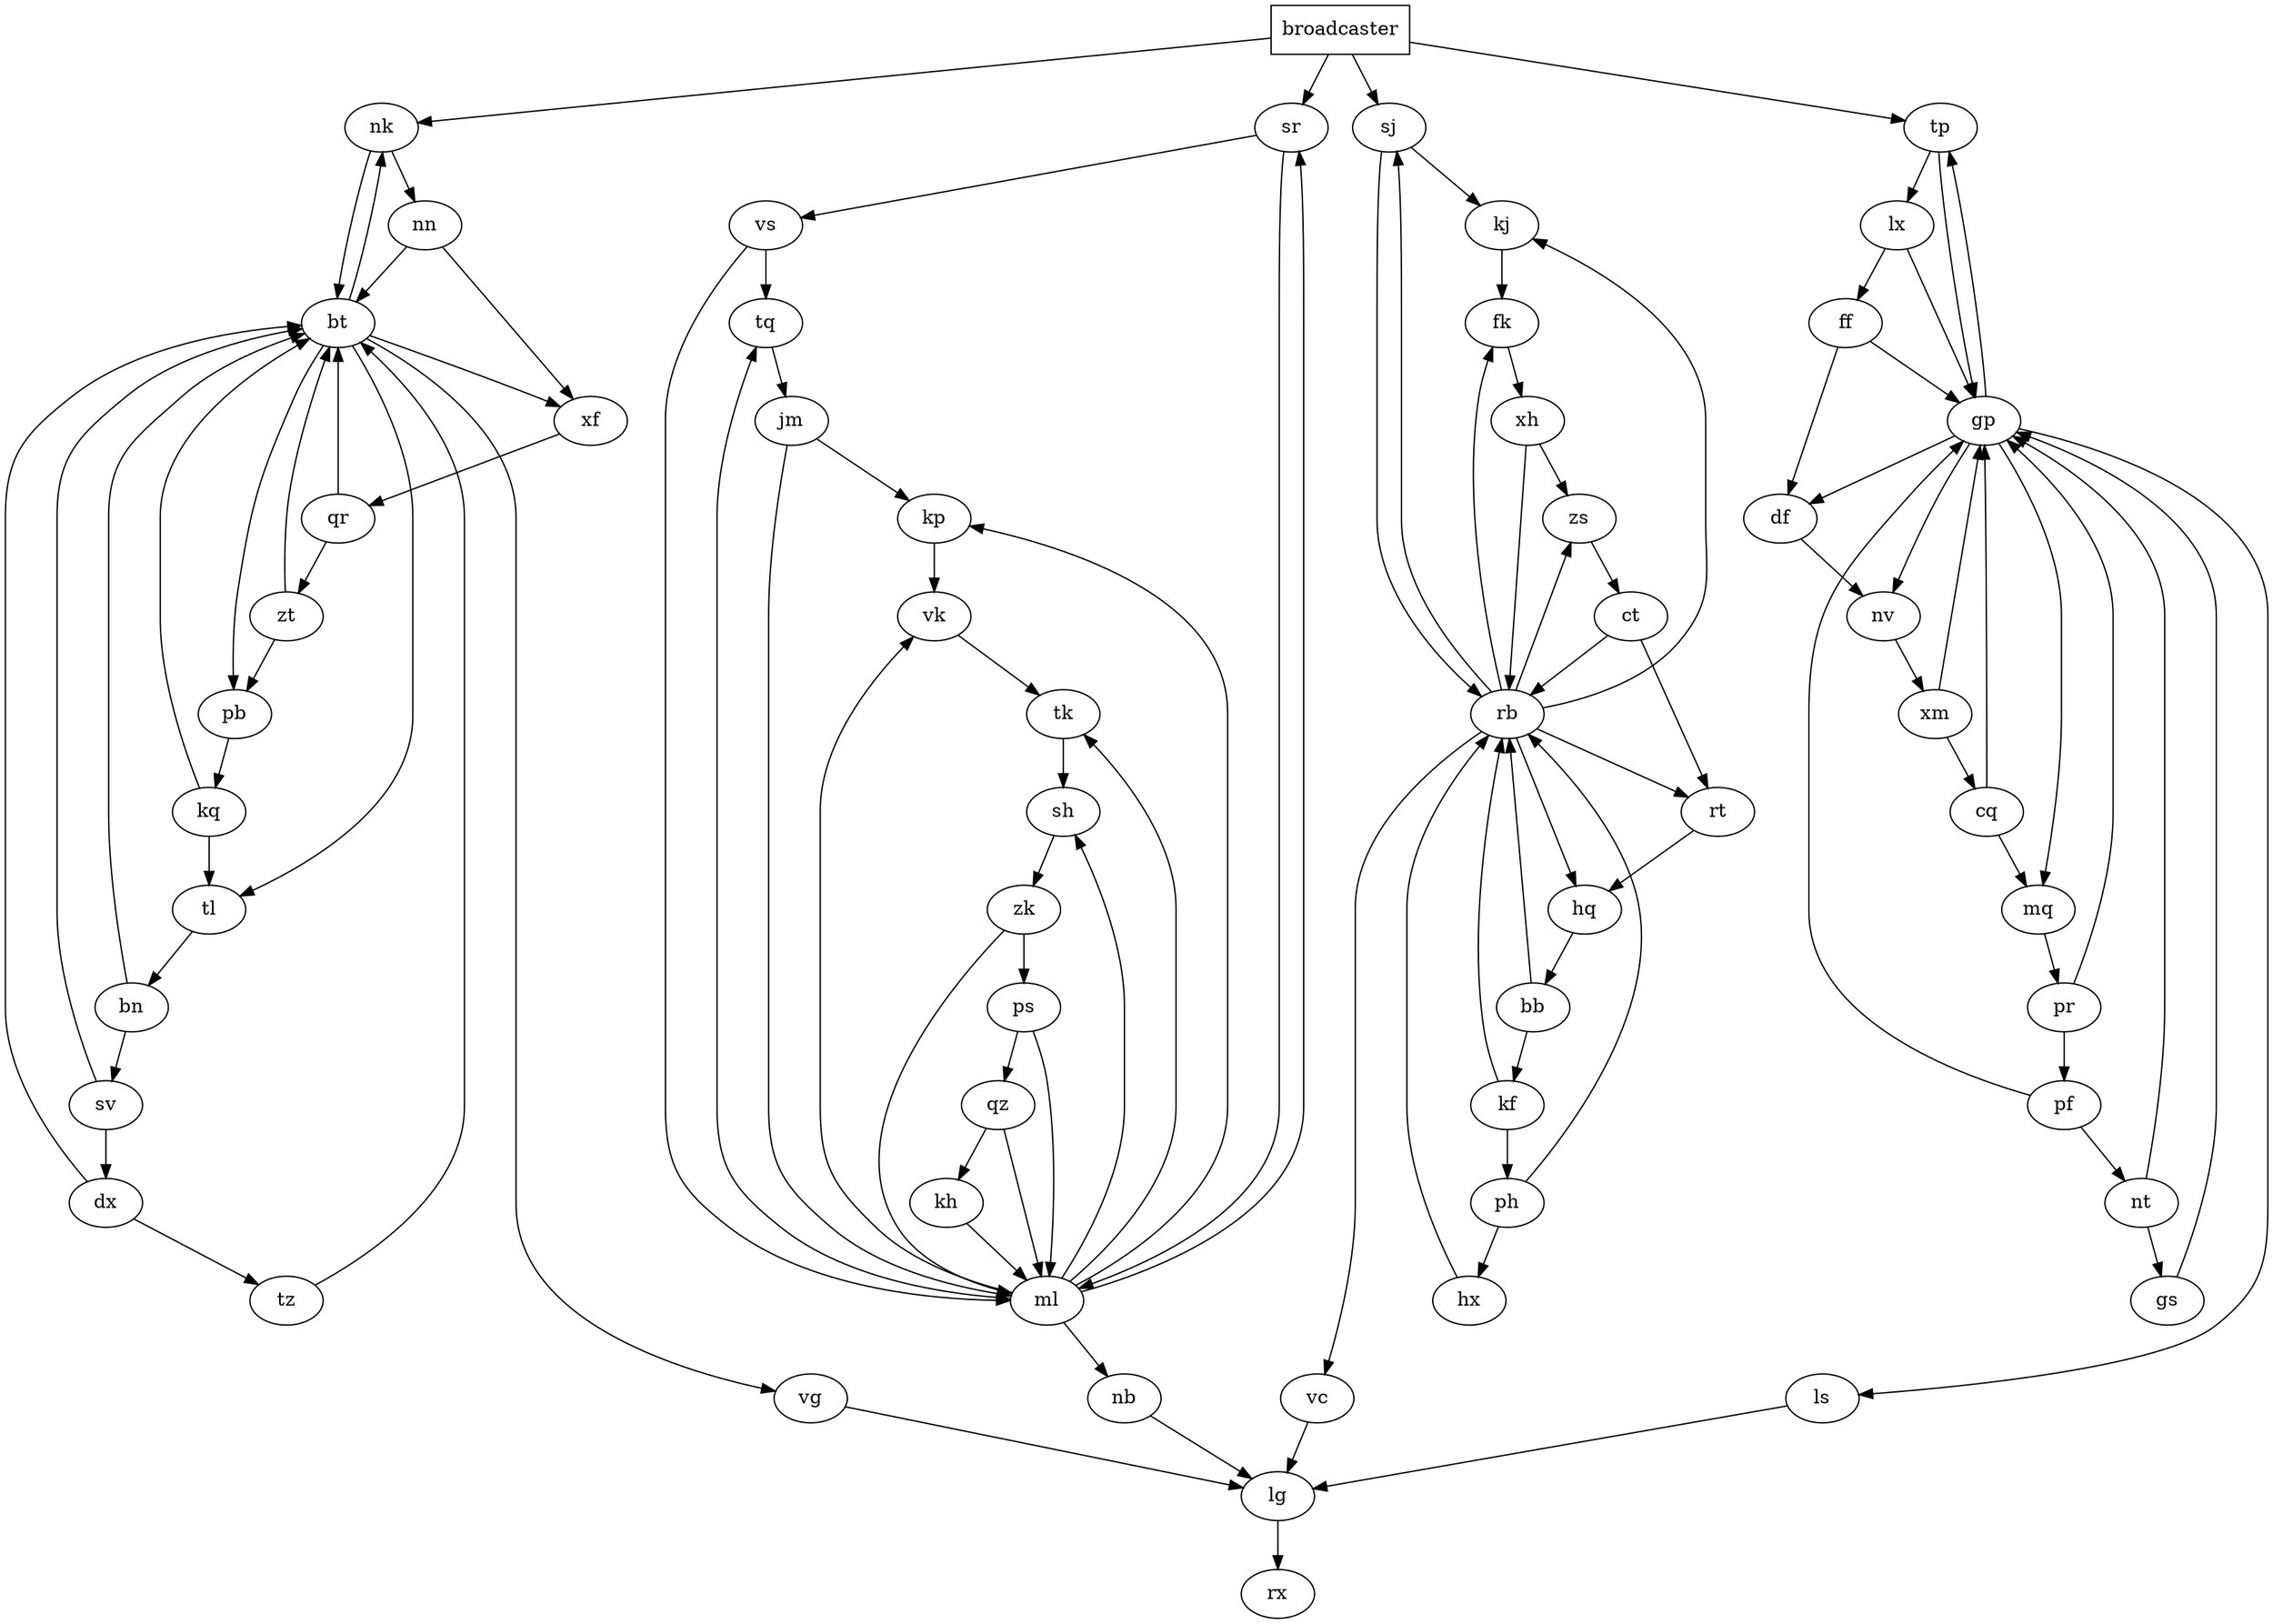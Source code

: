 digraph {
    {broadcaster [shape=box]}
    xf -> qr
    qr -> bt, zt
    xm -> gp, cq
    zs -> ct
    vg -> lg
    dx -> bt, tz
    tq -> jm
    pr -> gp, pf
    nb -> lg
    tz -> bt
    kj -> fk
    hx -> rb
    xh -> zs, rb
    vc -> lg
    tl -> bn
    bb -> kf, rb
    nn -> xf, bt
    nk -> nn, bt
    kp -> vk
    bt -> tl, nk, pb, xf, vg
    sr -> vs, ml
    sh -> zk
    jm -> ml, kp
    kq -> tl, bt
    vs -> tq, ml
    sv -> dx, bt
    gs -> gp
    kf -> rb, ph
    ct -> rt, rb
    sj -> kj, rb
    kh -> ml
    nt -> gs, gp
    bn -> sv, bt
    lx -> ff, gp
    rt -> hq
    ph -> rb, hx
    ls -> lg
    nv -> xm
    df -> nv
    vk -> tk
    cq -> gp, mq
    hq -> bb
    lg -> rx
    zk -> ml, ps
    ml -> kp, sr, tq, nb, tk, sh, vk
    pf -> gp, nt
    ff -> gp, df
    zt -> pb, bt
    broadcaster -> sj, sr, tp, nk
    mq -> pr
    rb -> vc, zs, fk, hq, rt, sj, kj
    pb -> kq
    qz -> ml, kh
    tp -> gp, lx
    tk -> sh
    gp -> df, ls, mq, tp, nv
    fk -> xh
    ps -> qz, ml
}